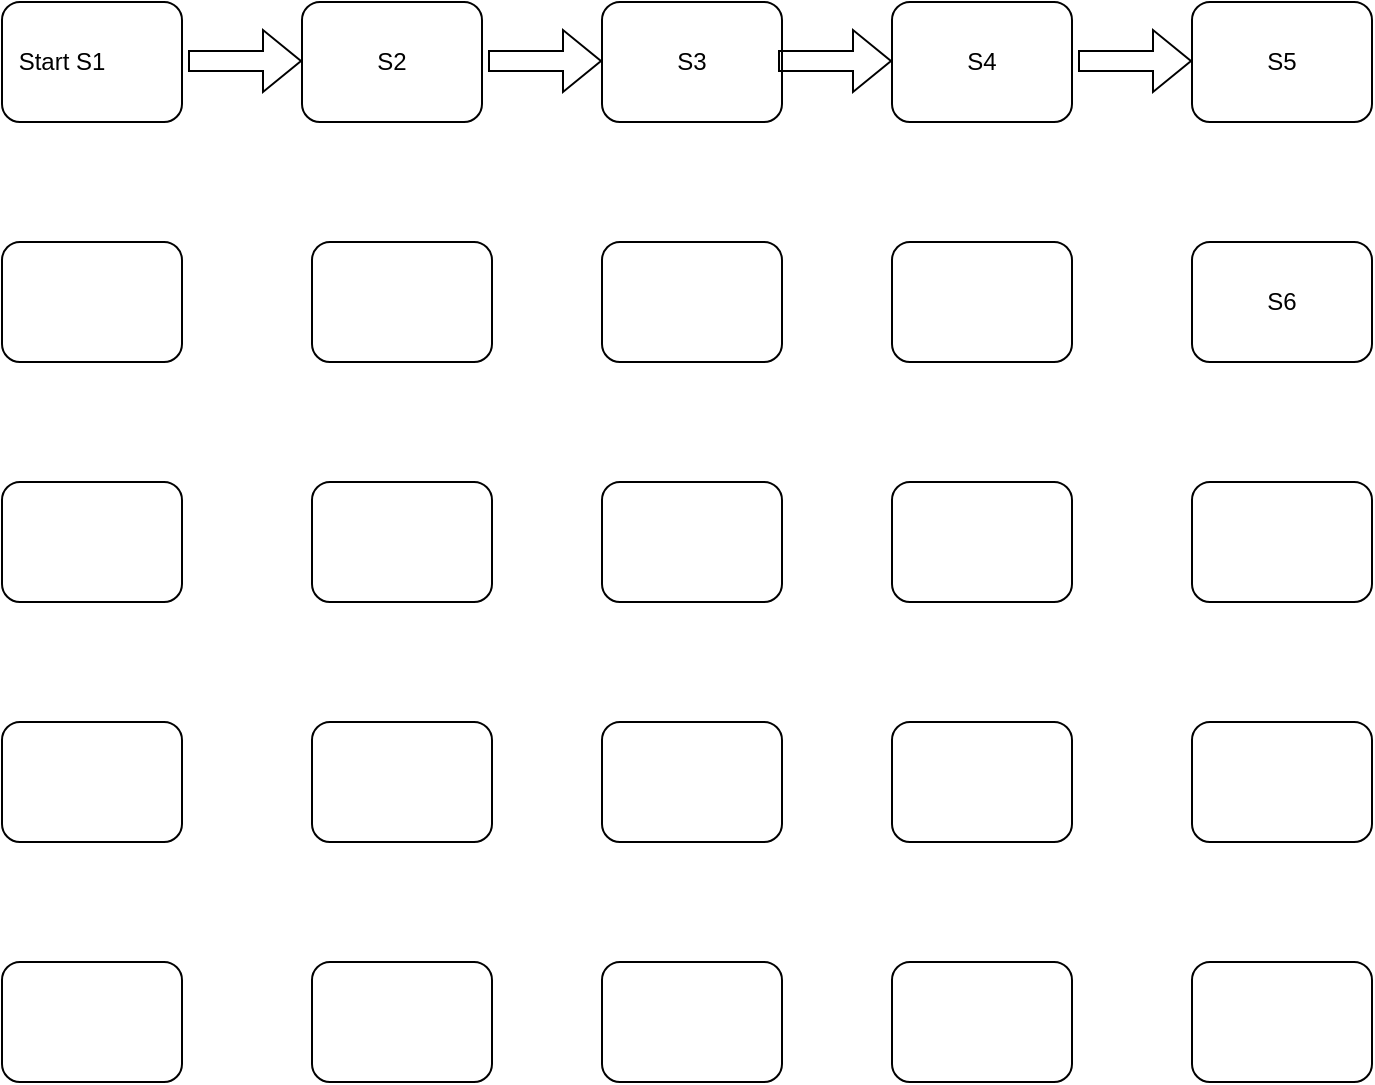 <mxfile version="22.0.8" type="github">
  <diagram name="Page-1" id="whmqMUQN8AT_rhxbyXaO">
    <mxGraphModel dx="1014" dy="670" grid="1" gridSize="10" guides="1" tooltips="1" connect="1" arrows="1" fold="1" page="1" pageScale="1" pageWidth="850" pageHeight="1100" math="0" shadow="0">
      <root>
        <mxCell id="0" />
        <mxCell id="1" parent="0" />
        <mxCell id="KTBhJwbWVJIcJmlqZFoL-1" value="" style="rounded=1;whiteSpace=wrap;html=1;" vertex="1" parent="1">
          <mxGeometry x="75" y="40" width="90" height="60" as="geometry" />
        </mxCell>
        <mxCell id="KTBhJwbWVJIcJmlqZFoL-5" value="" style="rounded=1;whiteSpace=wrap;html=1;" vertex="1" parent="1">
          <mxGeometry x="225" y="40" width="90" height="60" as="geometry" />
        </mxCell>
        <mxCell id="KTBhJwbWVJIcJmlqZFoL-6" value="" style="rounded=1;whiteSpace=wrap;html=1;" vertex="1" parent="1">
          <mxGeometry x="375" y="40" width="90" height="60" as="geometry" />
        </mxCell>
        <mxCell id="KTBhJwbWVJIcJmlqZFoL-7" value="" style="rounded=1;whiteSpace=wrap;html=1;" vertex="1" parent="1">
          <mxGeometry x="520" y="40" width="90" height="60" as="geometry" />
        </mxCell>
        <mxCell id="KTBhJwbWVJIcJmlqZFoL-8" value="" style="rounded=1;whiteSpace=wrap;html=1;" vertex="1" parent="1">
          <mxGeometry x="670" y="40" width="90" height="60" as="geometry" />
        </mxCell>
        <mxCell id="KTBhJwbWVJIcJmlqZFoL-9" value="" style="rounded=1;whiteSpace=wrap;html=1;" vertex="1" parent="1">
          <mxGeometry x="670" y="160" width="90" height="60" as="geometry" />
        </mxCell>
        <mxCell id="KTBhJwbWVJIcJmlqZFoL-10" value="" style="rounded=1;whiteSpace=wrap;html=1;" vertex="1" parent="1">
          <mxGeometry x="670" y="280" width="90" height="60" as="geometry" />
        </mxCell>
        <mxCell id="KTBhJwbWVJIcJmlqZFoL-11" value="" style="rounded=1;whiteSpace=wrap;html=1;" vertex="1" parent="1">
          <mxGeometry x="670" y="400" width="90" height="60" as="geometry" />
        </mxCell>
        <mxCell id="KTBhJwbWVJIcJmlqZFoL-12" value="" style="rounded=1;whiteSpace=wrap;html=1;" vertex="1" parent="1">
          <mxGeometry x="670" y="520" width="90" height="60" as="geometry" />
        </mxCell>
        <mxCell id="KTBhJwbWVJIcJmlqZFoL-13" value="" style="rounded=1;whiteSpace=wrap;html=1;" vertex="1" parent="1">
          <mxGeometry x="520" y="160" width="90" height="60" as="geometry" />
        </mxCell>
        <mxCell id="KTBhJwbWVJIcJmlqZFoL-14" value="" style="rounded=1;whiteSpace=wrap;html=1;" vertex="1" parent="1">
          <mxGeometry x="375" y="160" width="90" height="60" as="geometry" />
        </mxCell>
        <mxCell id="KTBhJwbWVJIcJmlqZFoL-15" value="" style="rounded=1;whiteSpace=wrap;html=1;" vertex="1" parent="1">
          <mxGeometry x="230" y="160" width="90" height="60" as="geometry" />
        </mxCell>
        <mxCell id="KTBhJwbWVJIcJmlqZFoL-16" value="" style="rounded=1;whiteSpace=wrap;html=1;" vertex="1" parent="1">
          <mxGeometry x="75" y="160" width="90" height="60" as="geometry" />
        </mxCell>
        <mxCell id="KTBhJwbWVJIcJmlqZFoL-17" value="" style="rounded=1;whiteSpace=wrap;html=1;" vertex="1" parent="1">
          <mxGeometry x="75" y="280" width="90" height="60" as="geometry" />
        </mxCell>
        <mxCell id="KTBhJwbWVJIcJmlqZFoL-18" value="" style="rounded=1;whiteSpace=wrap;html=1;" vertex="1" parent="1">
          <mxGeometry x="75" y="400" width="90" height="60" as="geometry" />
        </mxCell>
        <mxCell id="KTBhJwbWVJIcJmlqZFoL-19" value="" style="rounded=1;whiteSpace=wrap;html=1;" vertex="1" parent="1">
          <mxGeometry x="75" y="520" width="90" height="60" as="geometry" />
        </mxCell>
        <mxCell id="KTBhJwbWVJIcJmlqZFoL-20" value="" style="rounded=1;whiteSpace=wrap;html=1;" vertex="1" parent="1">
          <mxGeometry x="230" y="280" width="90" height="60" as="geometry" />
        </mxCell>
        <mxCell id="KTBhJwbWVJIcJmlqZFoL-22" value="" style="rounded=1;whiteSpace=wrap;html=1;" vertex="1" parent="1">
          <mxGeometry x="520" y="280" width="90" height="60" as="geometry" />
        </mxCell>
        <mxCell id="KTBhJwbWVJIcJmlqZFoL-23" value="" style="rounded=1;whiteSpace=wrap;html=1;" vertex="1" parent="1">
          <mxGeometry x="230" y="400" width="90" height="60" as="geometry" />
        </mxCell>
        <mxCell id="KTBhJwbWVJIcJmlqZFoL-24" value="" style="rounded=1;whiteSpace=wrap;html=1;" vertex="1" parent="1">
          <mxGeometry x="375" y="400" width="90" height="60" as="geometry" />
        </mxCell>
        <mxCell id="KTBhJwbWVJIcJmlqZFoL-25" value="" style="rounded=1;whiteSpace=wrap;html=1;" vertex="1" parent="1">
          <mxGeometry x="520" y="400" width="90" height="60" as="geometry" />
        </mxCell>
        <mxCell id="KTBhJwbWVJIcJmlqZFoL-26" value="" style="rounded=1;whiteSpace=wrap;html=1;" vertex="1" parent="1">
          <mxGeometry x="230" y="520" width="90" height="60" as="geometry" />
        </mxCell>
        <mxCell id="KTBhJwbWVJIcJmlqZFoL-27" value="" style="rounded=1;whiteSpace=wrap;html=1;" vertex="1" parent="1">
          <mxGeometry x="375" y="520" width="90" height="60" as="geometry" />
        </mxCell>
        <mxCell id="KTBhJwbWVJIcJmlqZFoL-28" value="" style="rounded=1;whiteSpace=wrap;html=1;" vertex="1" parent="1">
          <mxGeometry x="520" y="520" width="90" height="60" as="geometry" />
        </mxCell>
        <mxCell id="KTBhJwbWVJIcJmlqZFoL-30" value="Start S1" style="text;html=1;strokeColor=none;fillColor=none;align=center;verticalAlign=middle;whiteSpace=wrap;rounded=0;" vertex="1" parent="1">
          <mxGeometry x="75" y="55" width="60" height="30" as="geometry" />
        </mxCell>
        <mxCell id="KTBhJwbWVJIcJmlqZFoL-31" value="S2" style="text;html=1;strokeColor=none;fillColor=none;align=center;verticalAlign=middle;whiteSpace=wrap;rounded=0;" vertex="1" parent="1">
          <mxGeometry x="240" y="55" width="60" height="30" as="geometry" />
        </mxCell>
        <mxCell id="KTBhJwbWVJIcJmlqZFoL-32" value="S3" style="text;html=1;strokeColor=none;fillColor=none;align=center;verticalAlign=middle;whiteSpace=wrap;rounded=0;" vertex="1" parent="1">
          <mxGeometry x="390" y="55" width="60" height="30" as="geometry" />
        </mxCell>
        <mxCell id="KTBhJwbWVJIcJmlqZFoL-33" value="S4" style="text;html=1;strokeColor=none;fillColor=none;align=center;verticalAlign=middle;whiteSpace=wrap;rounded=0;" vertex="1" parent="1">
          <mxGeometry x="535" y="55" width="60" height="30" as="geometry" />
        </mxCell>
        <mxCell id="KTBhJwbWVJIcJmlqZFoL-35" value="S5" style="text;html=1;strokeColor=none;fillColor=none;align=center;verticalAlign=middle;whiteSpace=wrap;rounded=0;" vertex="1" parent="1">
          <mxGeometry x="685" y="55" width="60" height="30" as="geometry" />
        </mxCell>
        <mxCell id="KTBhJwbWVJIcJmlqZFoL-36" value="S6" style="text;html=1;strokeColor=none;fillColor=none;align=center;verticalAlign=middle;whiteSpace=wrap;rounded=0;" vertex="1" parent="1">
          <mxGeometry x="685" y="175" width="60" height="30" as="geometry" />
        </mxCell>
        <mxCell id="KTBhJwbWVJIcJmlqZFoL-43" value="" style="rounded=1;whiteSpace=wrap;html=1;" vertex="1" parent="1">
          <mxGeometry x="375" y="280" width="90" height="60" as="geometry" />
        </mxCell>
        <mxCell id="KTBhJwbWVJIcJmlqZFoL-44" value="" style="shape=flexArrow;endArrow=classic;html=1;rounded=0;exitX=1.033;exitY=0.625;exitDx=0;exitDy=0;exitPerimeter=0;" edge="1" parent="1">
          <mxGeometry width="50" height="50" relative="1" as="geometry">
            <mxPoint x="318" y="69.5" as="sourcePoint" />
            <mxPoint x="375" y="69.5" as="targetPoint" />
          </mxGeometry>
        </mxCell>
        <mxCell id="KTBhJwbWVJIcJmlqZFoL-46" value="" style="shape=flexArrow;endArrow=classic;html=1;rounded=0;exitX=1.033;exitY=0.625;exitDx=0;exitDy=0;exitPerimeter=0;" edge="1" parent="1">
          <mxGeometry width="50" height="50" relative="1" as="geometry">
            <mxPoint x="463" y="69.5" as="sourcePoint" />
            <mxPoint x="520" y="69.5" as="targetPoint" />
          </mxGeometry>
        </mxCell>
        <mxCell id="KTBhJwbWVJIcJmlqZFoL-48" value="" style="shape=flexArrow;endArrow=classic;html=1;rounded=0;exitX=1.033;exitY=0.625;exitDx=0;exitDy=0;exitPerimeter=0;" edge="1" parent="1">
          <mxGeometry width="50" height="50" relative="1" as="geometry">
            <mxPoint x="613" y="69.5" as="sourcePoint" />
            <mxPoint x="670" y="69.5" as="targetPoint" />
          </mxGeometry>
        </mxCell>
        <mxCell id="KTBhJwbWVJIcJmlqZFoL-50" value="" style="shape=flexArrow;endArrow=classic;html=1;rounded=0;exitX=1.033;exitY=0.625;exitDx=0;exitDy=0;exitPerimeter=0;" edge="1" parent="1">
          <mxGeometry width="50" height="50" relative="1" as="geometry">
            <mxPoint x="168" y="69.5" as="sourcePoint" />
            <mxPoint x="225" y="69.5" as="targetPoint" />
          </mxGeometry>
        </mxCell>
      </root>
    </mxGraphModel>
  </diagram>
</mxfile>
